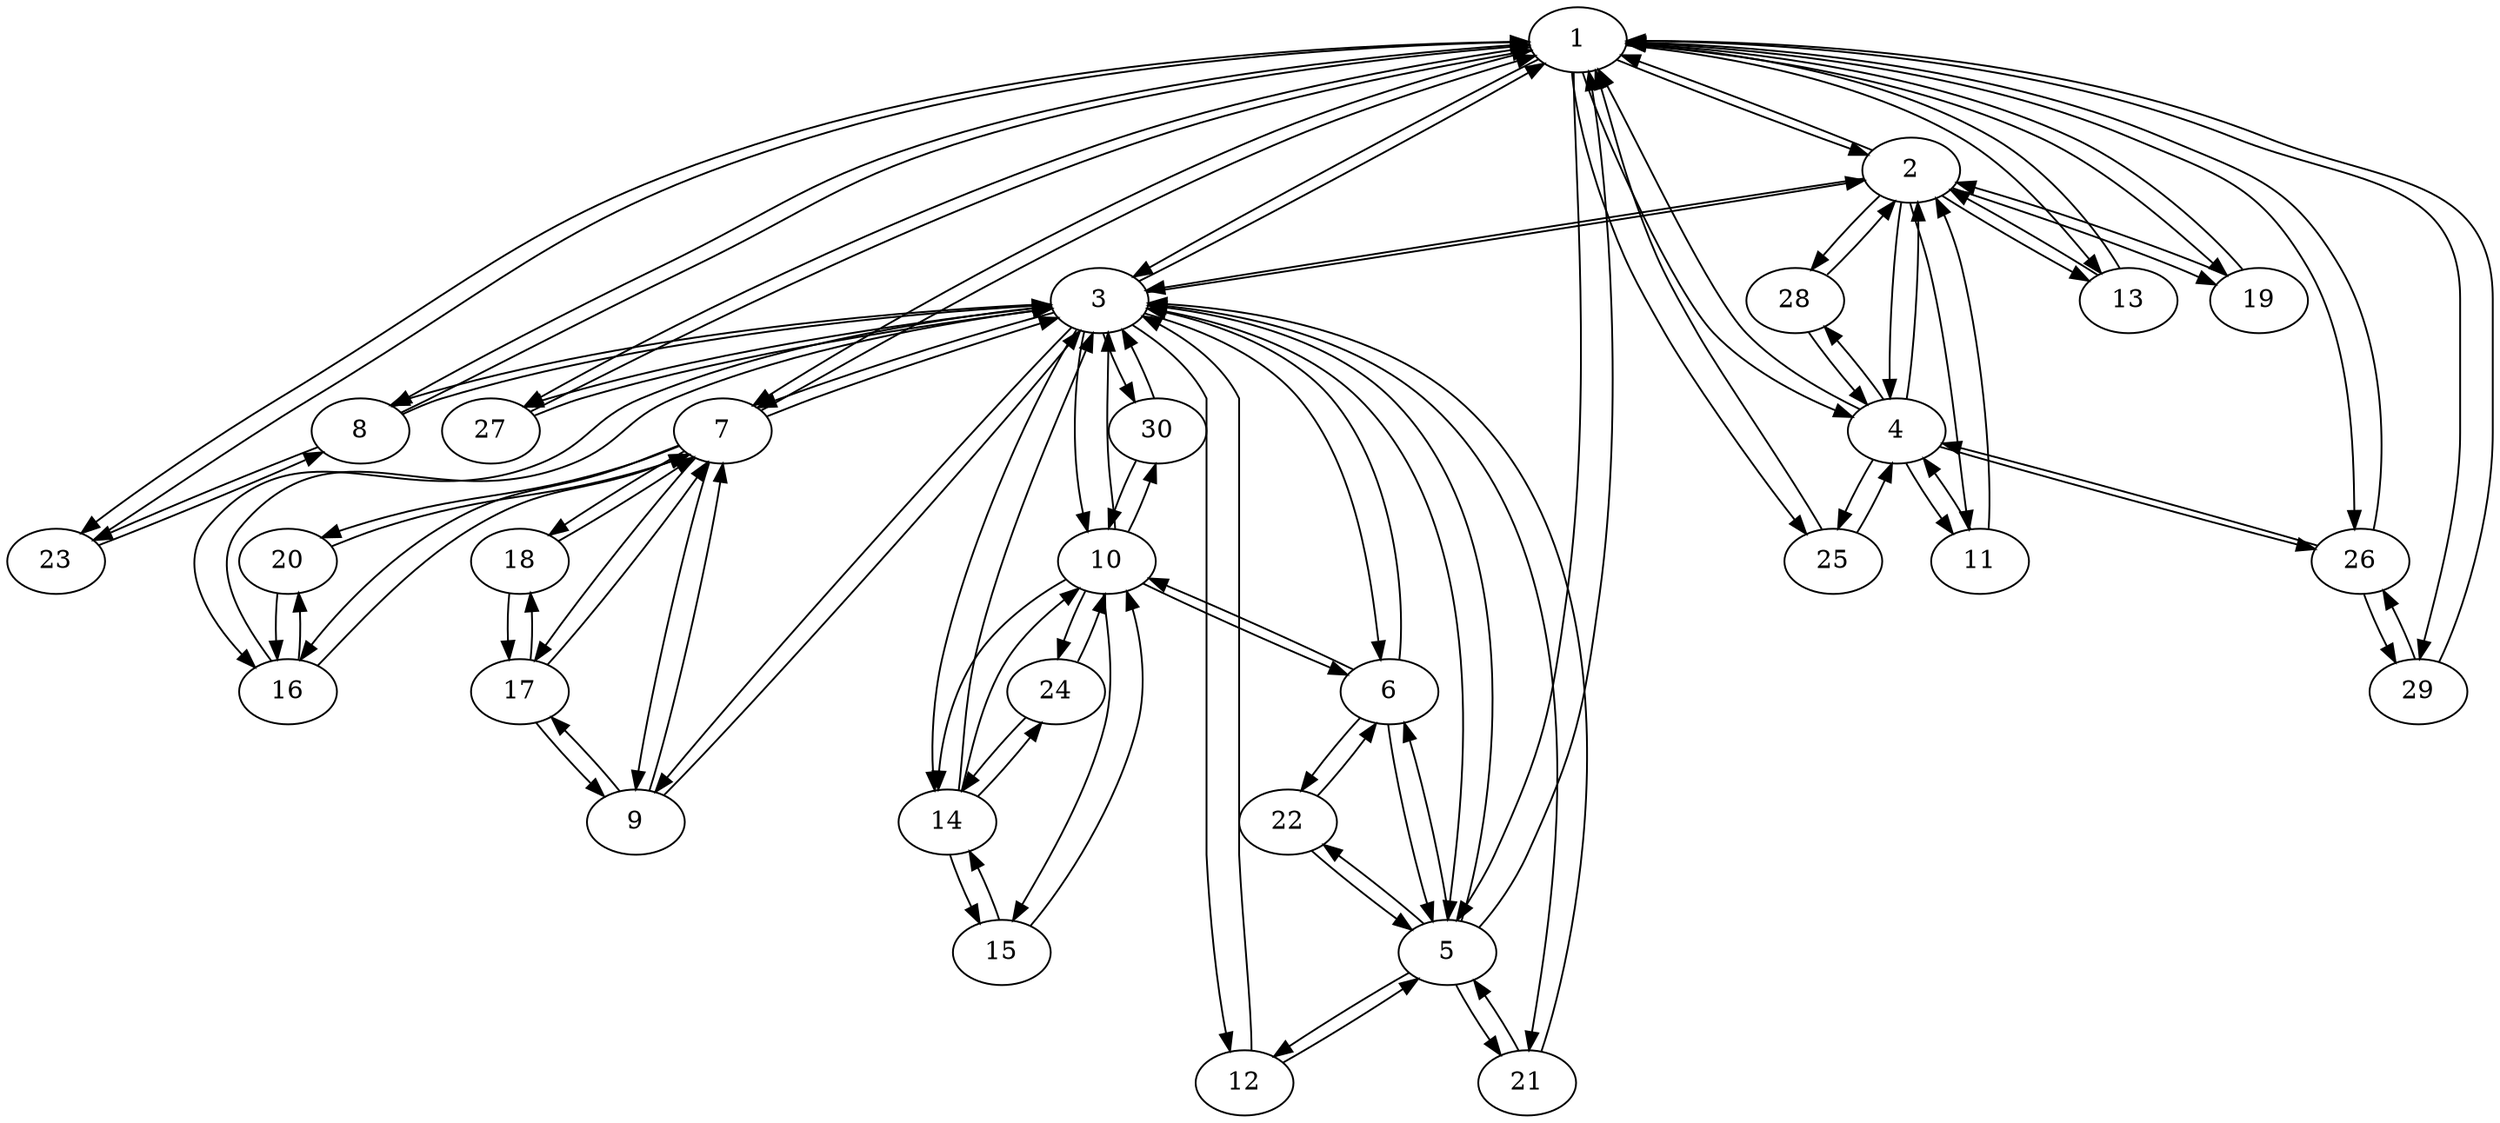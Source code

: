 digraph sample {
1 -> 2;
2 -> 1;
2 -> 3;
3 -> 2;
1 -> 3;
3 -> 1;
1 -> 4;
4 -> 1;
2 -> 4;
4 -> 2;
1 -> 5;
5 -> 1;
3 -> 5;
5 -> 3;
3 -> 6;
6 -> 3;
5 -> 6;
6 -> 5;
1 -> 7;
7 -> 1;
3 -> 7;
7 -> 3;
1 -> 8;
8 -> 1;
3 -> 8;
8 -> 3;
3 -> 9;
9 -> 3;
7 -> 9;
9 -> 7;
3 -> 10;
10 -> 3;
6 -> 10;
10 -> 6;
2 -> 11;
11 -> 2;
4 -> 11;
11 -> 4;
3 -> 12;
12 -> 3;
5 -> 12;
12 -> 5;
1 -> 13;
13 -> 1;
2 -> 13;
13 -> 2;
3 -> 14;
14 -> 3;
10 -> 14;
14 -> 10;
10 -> 15;
15 -> 10;
14 -> 15;
15 -> 14;
3 -> 16;
16 -> 3;
7 -> 16;
16 -> 7;
7 -> 17;
17 -> 7;
9 -> 17;
17 -> 9;
7 -> 18;
18 -> 7;
17 -> 18;
18 -> 17;
1 -> 19;
19 -> 1;
2 -> 19;
19 -> 2;
7 -> 20;
20 -> 7;
16 -> 20;
20 -> 16;
3 -> 21;
21 -> 3;
5 -> 21;
21 -> 5;
5 -> 22;
22 -> 5;
6 -> 22;
22 -> 6;
1 -> 23;
23 -> 1;
8 -> 23;
23 -> 8;
10 -> 24;
24 -> 10;
14 -> 24;
24 -> 14;
1 -> 25;
25 -> 1;
4 -> 25;
25 -> 4;
1 -> 26;
26 -> 1;
4 -> 26;
26 -> 4;
1 -> 27;
27 -> 1;
3 -> 27;
27 -> 3;
2 -> 28;
28 -> 2;
4 -> 28;
28 -> 4;
1 -> 29;
29 -> 1;
26 -> 29;
29 -> 26;
3 -> 30;
30 -> 3;
10 -> 30;
30 -> 10;
}